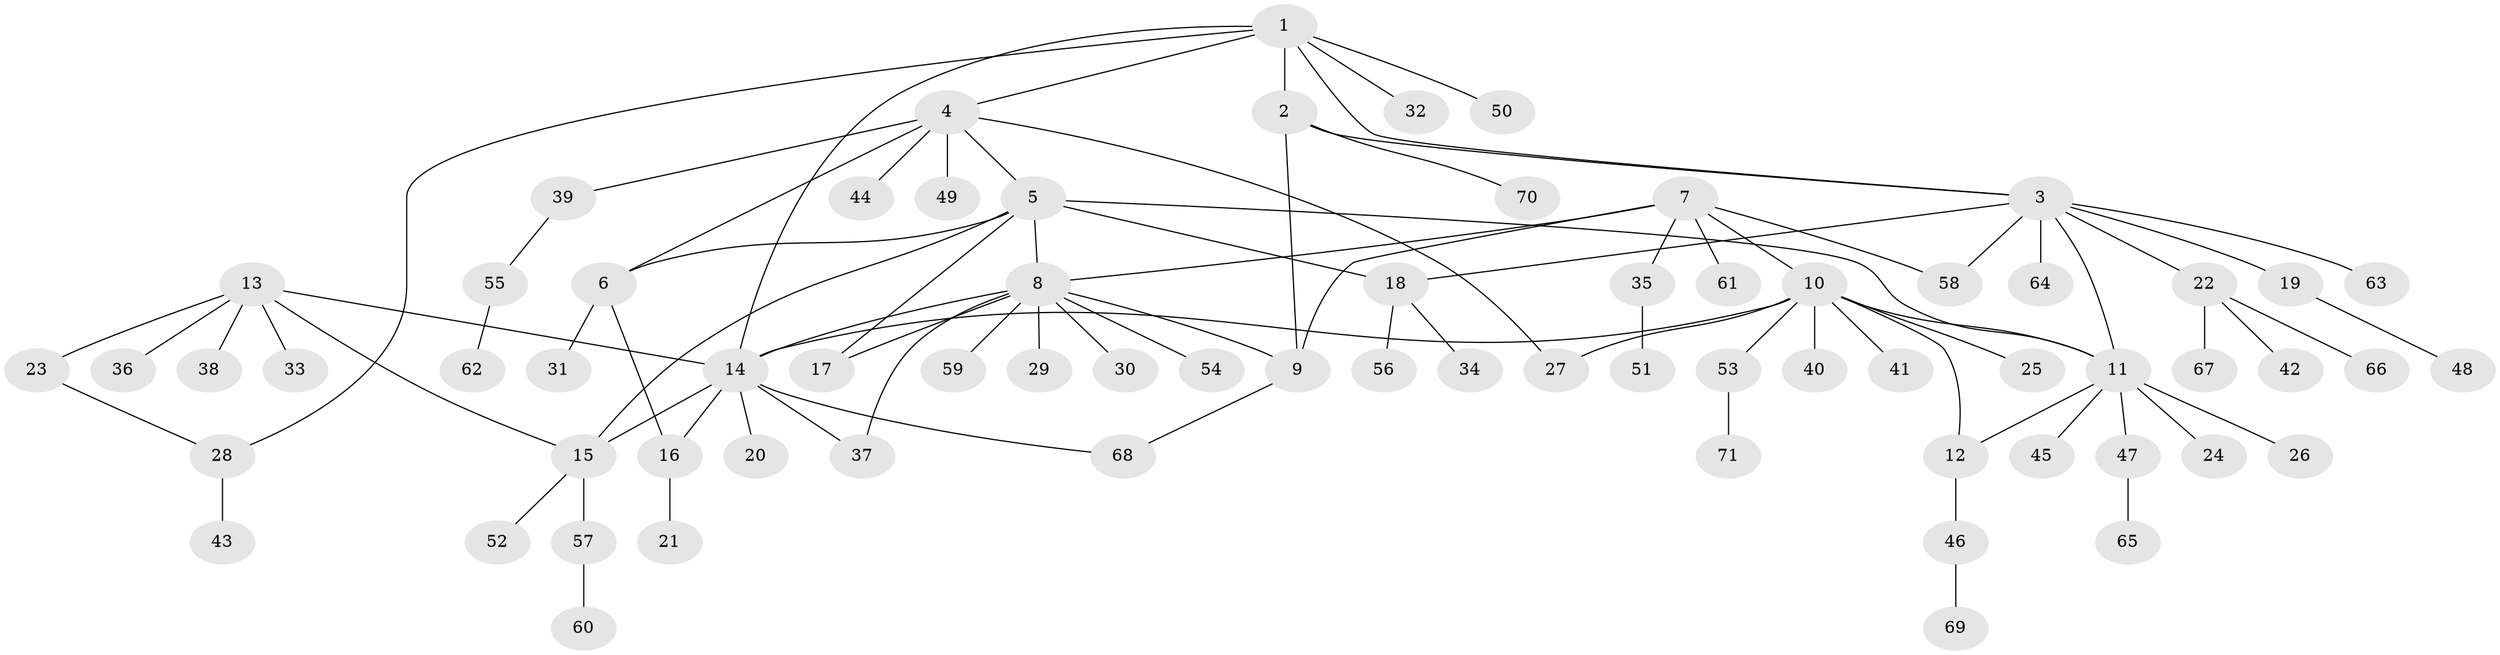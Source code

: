 // Generated by graph-tools (version 1.1) at 2025/50/03/09/25 03:50:31]
// undirected, 71 vertices, 89 edges
graph export_dot {
graph [start="1"]
  node [color=gray90,style=filled];
  1;
  2;
  3;
  4;
  5;
  6;
  7;
  8;
  9;
  10;
  11;
  12;
  13;
  14;
  15;
  16;
  17;
  18;
  19;
  20;
  21;
  22;
  23;
  24;
  25;
  26;
  27;
  28;
  29;
  30;
  31;
  32;
  33;
  34;
  35;
  36;
  37;
  38;
  39;
  40;
  41;
  42;
  43;
  44;
  45;
  46;
  47;
  48;
  49;
  50;
  51;
  52;
  53;
  54;
  55;
  56;
  57;
  58;
  59;
  60;
  61;
  62;
  63;
  64;
  65;
  66;
  67;
  68;
  69;
  70;
  71;
  1 -- 2;
  1 -- 3;
  1 -- 4;
  1 -- 14;
  1 -- 28;
  1 -- 32;
  1 -- 50;
  2 -- 3;
  2 -- 9;
  2 -- 70;
  3 -- 11;
  3 -- 18;
  3 -- 19;
  3 -- 22;
  3 -- 58;
  3 -- 63;
  3 -- 64;
  4 -- 5;
  4 -- 6;
  4 -- 27;
  4 -- 39;
  4 -- 44;
  4 -- 49;
  5 -- 6;
  5 -- 8;
  5 -- 11;
  5 -- 15;
  5 -- 17;
  5 -- 18;
  6 -- 16;
  6 -- 31;
  7 -- 8;
  7 -- 9;
  7 -- 10;
  7 -- 35;
  7 -- 58;
  7 -- 61;
  8 -- 9;
  8 -- 14;
  8 -- 17;
  8 -- 29;
  8 -- 30;
  8 -- 37;
  8 -- 54;
  8 -- 59;
  9 -- 68;
  10 -- 11;
  10 -- 12;
  10 -- 14;
  10 -- 25;
  10 -- 27;
  10 -- 40;
  10 -- 41;
  10 -- 53;
  11 -- 12;
  11 -- 24;
  11 -- 26;
  11 -- 45;
  11 -- 47;
  12 -- 46;
  13 -- 14;
  13 -- 15;
  13 -- 23;
  13 -- 33;
  13 -- 36;
  13 -- 38;
  14 -- 15;
  14 -- 16;
  14 -- 20;
  14 -- 37;
  14 -- 68;
  15 -- 52;
  15 -- 57;
  16 -- 21;
  18 -- 34;
  18 -- 56;
  19 -- 48;
  22 -- 42;
  22 -- 66;
  22 -- 67;
  23 -- 28;
  28 -- 43;
  35 -- 51;
  39 -- 55;
  46 -- 69;
  47 -- 65;
  53 -- 71;
  55 -- 62;
  57 -- 60;
}
